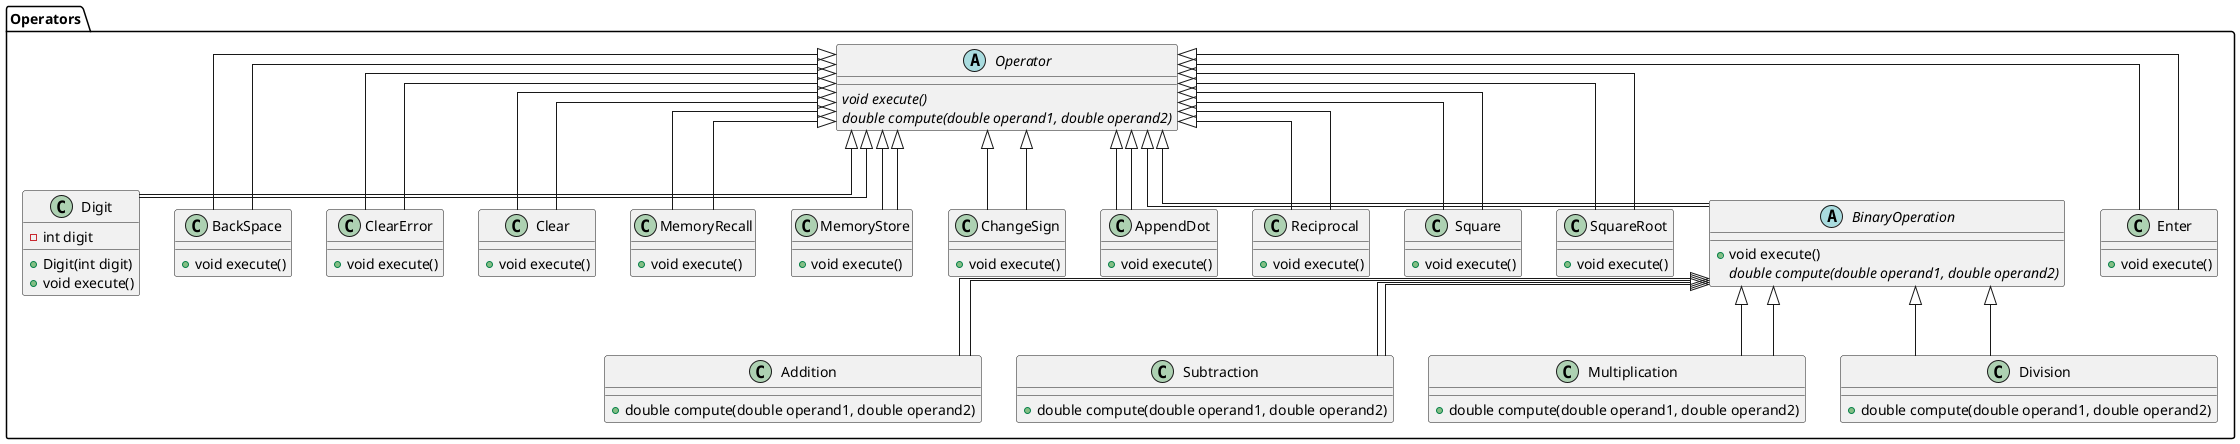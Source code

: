 @startuml
skinparam linetype ortho
package "Operators"{
  abstract class Operator {
    {abstract} void execute()
    {abstract} double compute(double operand1, double operand2)
  }

  class Digit extends Operator {
    - int digit
    + Digit(int digit)
    + void execute()
  }

  class BackSpace extends Operator {
    + void execute()
  }

  class ClearError extends Operator {
    + void execute()
  }

  class Clear extends Operator {
    + void execute()
  }

  class MemoryRecall extends Operator {
    + void execute()
  }

  class MemoryStore extends Operator {
    + void execute()
  }

  class ChangeSign extends Operator {
    + void execute()
  }

  class AppendDot extends Operator {
    + void execute()
  }

  class Reciprocal extends Operator {
    + void execute()
  }

  class Square extends Operator {
    + void execute()
  }

  class SquareRoot extends Operator {
    + void execute()
  }

  abstract class BinaryOperation extends Operator {
    + void execute()
    {abstract} double compute(double operand1, double operand2)
  }

  class Addition extends BinaryOperation {
    + double compute(double operand1, double operand2)
  }

  class Subtraction extends BinaryOperation {
    + double compute(double operand1, double operand2)
  }

  class Multiplication extends BinaryOperation {
    + double compute(double operand1, double operand2)
  }

  class Division extends BinaryOperation {
    + double compute(double operand1, double operand2)
  }

  class Enter extends Operator {
    + void execute()
  }

  Operator <|-- Digit
  Operator <|-- BackSpace
  Operator <|-- ClearError
  Operator <|-- Clear
  Operator <|-- MemoryRecall
  Operator <|-- MemoryStore
  Operator <|-- ChangeSign
  Operator <|-- AppendDot
  Operator <|-- Reciprocal
  Operator <|-- Square
  Operator <|-- SquareRoot
  Operator <|-- BinaryOperation
  Operator <|-- Enter

  BinaryOperation <|-- Addition
  BinaryOperation <|-- Subtraction
  BinaryOperation <|-- Multiplication
  BinaryOperation <|-- Division
}
@enduml
